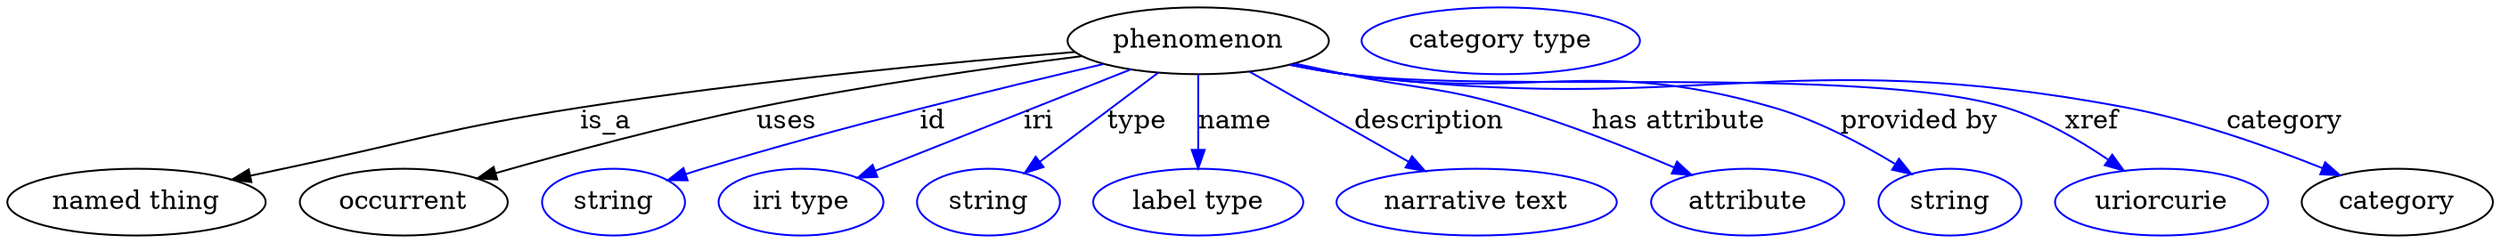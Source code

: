 digraph {
	graph [bb="0,0,1334.9,123"];
	node [label="\N"];
	phenomenon	[height=0.5,
		label=phenomenon,
		pos="639.54,105",
		width=1.9498];
	"named thing"	[height=0.5,
		pos="69.544,18",
		width=1.9318];
	phenomenon -> "named thing"	[label=is_a,
		lp="321.54,61.5",
		pos="e,120.71,30.238 573.15,98.935 505.96,93.355 399.18,83.244 307.54,69 235.8,57.847 218.57,51.064 147.54,36 142.12,34.85 136.49,33.644 \
130.84,32.428"];
	occurrent	[height=0.5,
		pos="212.54,18",
		width=1.5526];
	phenomenon -> occurrent	[label=uses,
		lp="418.04,61.5",
		pos="e,252.06,30.845 577.07,96.766 528.87,90.715 460.66,81.127 401.54,69 353.62,59.171 299.76,44.562 261.83,33.67"];
	id	[color=blue,
		height=0.5,
		label=string,
		pos="324.54,18",
		width=1.0652];
	phenomenon -> id	[color=blue,
		label=id,
		lp="496.54,61.5",
		pos="e,353.59,29.766 588.47,92.454 534.45,79.901 446.92,58.59 372.54,36 369.46,35.062 366.27,34.046 363.09,32.993",
		style=solid];
	iri	[color=blue,
		height=0.5,
		label="iri type",
		pos="425.54,18",
		width=1.2277];
	phenomenon -> iri	[color=blue,
		label=iri,
		lp="553.54,61.5",
		pos="e,456.12,31.145 603.24,89.581 565.1,74.429 505.25,50.659 465.71,34.954",
		style=solid];
	type	[color=blue,
		height=0.5,
		label=string,
		pos="526.54,18",
		width=1.0652];
	phenomenon -> type	[color=blue,
		label=type,
		lp="606.54,61.5",
		pos="e,546.1,33.707 618.02,87.812 599.87,74.156 573.77,54.526 554.09,39.724",
		style=solid];
	name	[color=blue,
		height=0.5,
		label="label type",
		pos="639.54,18",
		width=1.5707];
	phenomenon -> name	[color=blue,
		label=name,
		lp="659.54,61.5",
		pos="e,639.54,36.175 639.54,86.799 639.54,75.163 639.54,59.548 639.54,46.237",
		style=solid];
	description	[color=blue,
		height=0.5,
		label="narrative text",
		pos="789.54,18",
		width=2.0943];
	phenomenon -> description	[color=blue,
		label=description,
		lp="764.04,61.5",
		pos="e,761.7,34.779 667.06,88.41 691.12,74.776 726.25,54.867 752.73,39.863",
		style=solid];
	"has attribute"	[color=blue,
		height=0.5,
		label=attribute,
		pos="934.54,18",
		width=1.4443];
	phenomenon -> "has attribute"	[color=blue,
		label="has attribute",
		lp="898.54,61.5",
		pos="e,904.28,32.802 691.36,92.736 700.42,90.8 709.75,88.825 718.54,87 758.48,78.709 769.43,80.57 808.54,69 838.13,60.249 870.46,47.348 \
894.96,36.843",
		style=solid];
	"provided by"	[color=blue,
		height=0.5,
		label=string,
		pos="1042.5,18",
		width=1.0652];
	phenomenon -> "provided by"	[color=blue,
		label="provided by",
		lp="1027,61.5",
		pos="e,1021.8,33.399 689.51,92.189 699.1,90.222 709.1,88.377 718.54,87 820.44,72.135 850.74,98.006 949.54,69 972.16,62.361 995.52,49.776 \
1013.2,38.894",
		style=solid];
	xref	[color=blue,
		height=0.5,
		label=uriorcurie,
		pos="1156.5,18",
		width=1.5887];
	phenomenon -> xref	[color=blue,
		label=xref,
		lp="1120,61.5",
		pos="e,1136.4,35.03 689.06,92.068 698.78,90.087 708.95,88.267 718.54,87 796.85,76.658 998,92.073 1073.5,69 1093,63.044 1112.7,51.519 \
1128,41.034",
		style=solid];
	category	[height=0.5,
		pos="1283.5,18",
		width=1.4263];
	phenomenon -> category	[color=blue,
		label=category,
		lp="1223,61.5",
		pos="e,1252.9,32.5 688.63,92.094 698.48,90.084 708.8,88.248 718.54,87 903.87,63.262 954.98,103.82 1138.5,69 1175.1,62.068 1214.9,47.81 \
1243.6,36.288",
		style=solid];
	"named thing_category"	[color=blue,
		height=0.5,
		label="category type",
		pos="802.54,105",
		width=2.0762];
}
